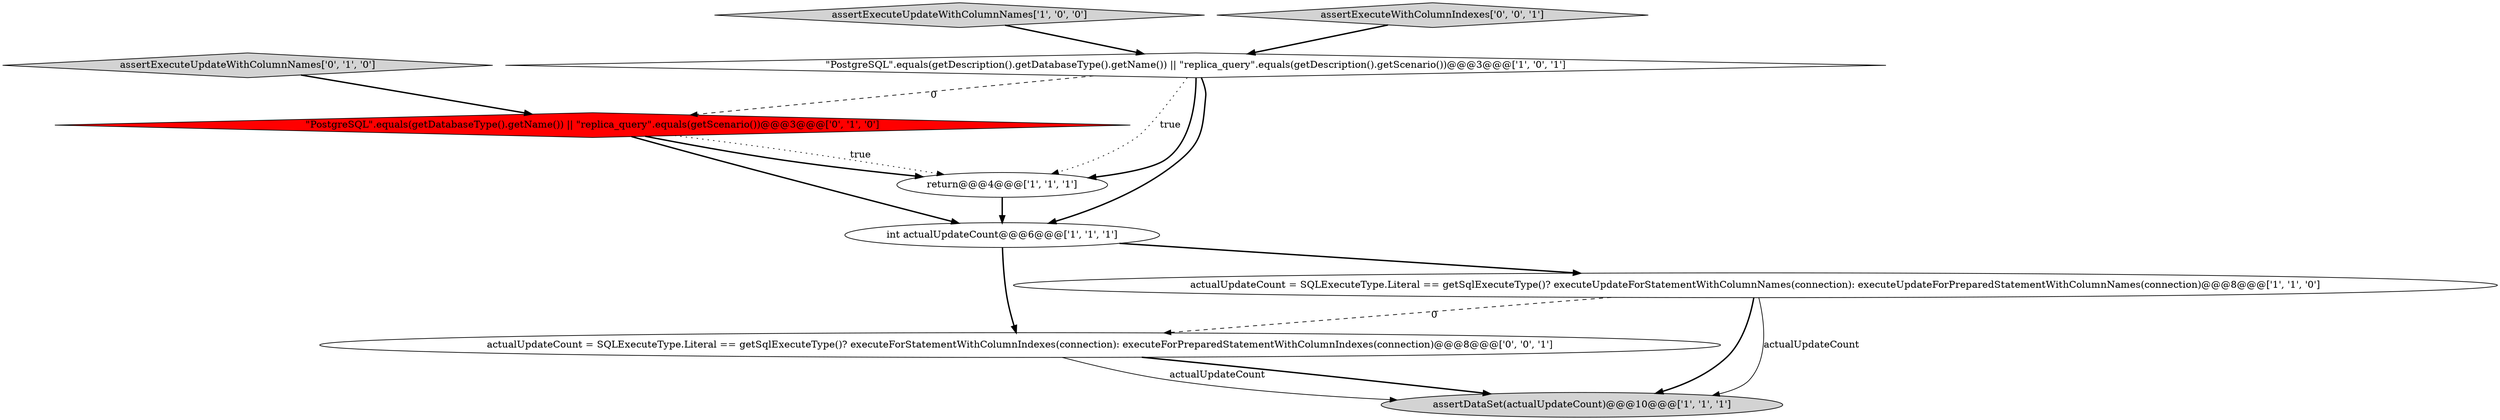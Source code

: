 digraph {
0 [style = filled, label = "actualUpdateCount = SQLExecuteType.Literal == getSqlExecuteType()? executeUpdateForStatementWithColumnNames(connection): executeUpdateForPreparedStatementWithColumnNames(connection)@@@8@@@['1', '1', '0']", fillcolor = white, shape = ellipse image = "AAA0AAABBB1BBB"];
3 [style = filled, label = "return@@@4@@@['1', '1', '1']", fillcolor = white, shape = ellipse image = "AAA0AAABBB1BBB"];
4 [style = filled, label = "int actualUpdateCount@@@6@@@['1', '1', '1']", fillcolor = white, shape = ellipse image = "AAA0AAABBB1BBB"];
6 [style = filled, label = "assertExecuteUpdateWithColumnNames['0', '1', '0']", fillcolor = lightgray, shape = diamond image = "AAA0AAABBB2BBB"];
2 [style = filled, label = "assertExecuteUpdateWithColumnNames['1', '0', '0']", fillcolor = lightgray, shape = diamond image = "AAA0AAABBB1BBB"];
5 [style = filled, label = "assertDataSet(actualUpdateCount)@@@10@@@['1', '1', '1']", fillcolor = lightgray, shape = ellipse image = "AAA0AAABBB1BBB"];
1 [style = filled, label = "\"PostgreSQL\".equals(getDescription().getDatabaseType().getName()) || \"replica_query\".equals(getDescription().getScenario())@@@3@@@['1', '0', '1']", fillcolor = white, shape = diamond image = "AAA0AAABBB1BBB"];
9 [style = filled, label = "actualUpdateCount = SQLExecuteType.Literal == getSqlExecuteType()? executeForStatementWithColumnIndexes(connection): executeForPreparedStatementWithColumnIndexes(connection)@@@8@@@['0', '0', '1']", fillcolor = white, shape = ellipse image = "AAA0AAABBB3BBB"];
7 [style = filled, label = "\"PostgreSQL\".equals(getDatabaseType().getName()) || \"replica_query\".equals(getScenario())@@@3@@@['0', '1', '0']", fillcolor = red, shape = diamond image = "AAA1AAABBB2BBB"];
8 [style = filled, label = "assertExecuteWithColumnIndexes['0', '0', '1']", fillcolor = lightgray, shape = diamond image = "AAA0AAABBB3BBB"];
1->3 [style = bold, label=""];
9->5 [style = bold, label=""];
4->9 [style = bold, label=""];
8->1 [style = bold, label=""];
1->4 [style = bold, label=""];
9->5 [style = solid, label="actualUpdateCount"];
0->5 [style = solid, label="actualUpdateCount"];
0->9 [style = dashed, label="0"];
7->4 [style = bold, label=""];
1->7 [style = dashed, label="0"];
6->7 [style = bold, label=""];
7->3 [style = dotted, label="true"];
3->4 [style = bold, label=""];
2->1 [style = bold, label=""];
7->3 [style = bold, label=""];
4->0 [style = bold, label=""];
0->5 [style = bold, label=""];
1->3 [style = dotted, label="true"];
}
